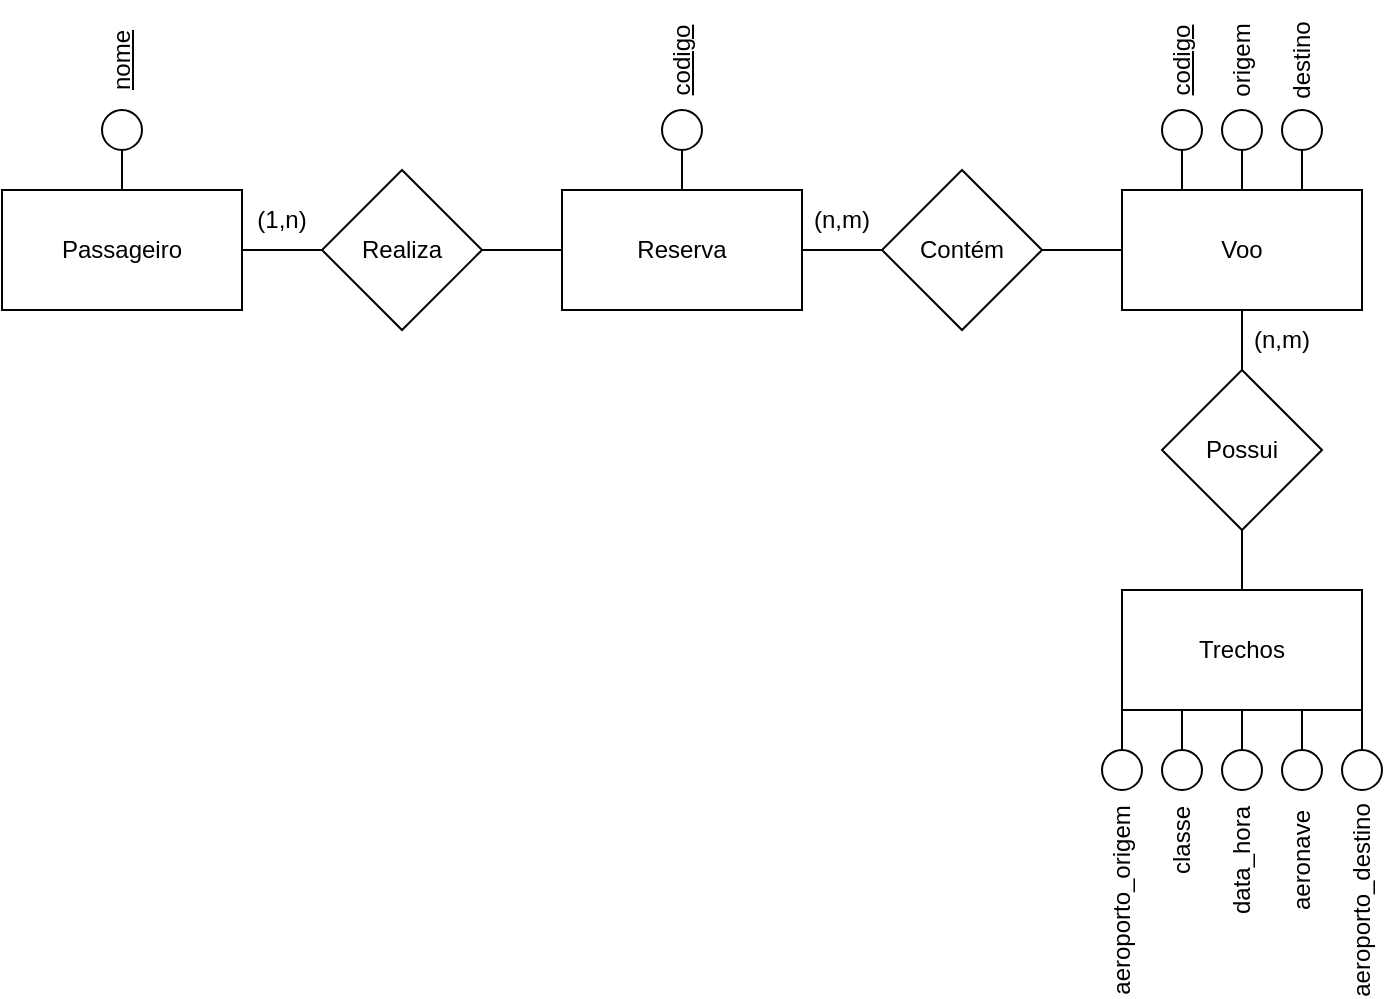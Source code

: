 <mxfile version="17.4.5" type="github">
  <diagram id="SeiWjCj3xW3n_y48EqRE" name="Page-1">
    <mxGraphModel dx="854" dy="386" grid="1" gridSize="10" guides="1" tooltips="1" connect="1" arrows="1" fold="1" page="1" pageScale="1" pageWidth="827" pageHeight="1169" math="0" shadow="0">
      <root>
        <mxCell id="0" />
        <mxCell id="1" parent="0" />
        <mxCell id="oDkGaTkPgl7XhdzMIjuv-1" value="Passageiro" style="rounded=0;whiteSpace=wrap;html=1;" vertex="1" parent="1">
          <mxGeometry x="40" y="190" width="120" height="60" as="geometry" />
        </mxCell>
        <mxCell id="oDkGaTkPgl7XhdzMIjuv-2" value="Realiza" style="rhombus;whiteSpace=wrap;html=1;" vertex="1" parent="1">
          <mxGeometry x="200" y="180" width="80" height="80" as="geometry" />
        </mxCell>
        <mxCell id="oDkGaTkPgl7XhdzMIjuv-3" value="Reserva" style="rounded=0;whiteSpace=wrap;html=1;" vertex="1" parent="1">
          <mxGeometry x="320" y="190" width="120" height="60" as="geometry" />
        </mxCell>
        <mxCell id="oDkGaTkPgl7XhdzMIjuv-4" value="" style="ellipse;whiteSpace=wrap;html=1;aspect=fixed;" vertex="1" parent="1">
          <mxGeometry x="90" y="150" width="20" height="20" as="geometry" />
        </mxCell>
        <mxCell id="oDkGaTkPgl7XhdzMIjuv-5" value="&lt;u&gt;nome&lt;/u&gt;" style="text;html=1;strokeColor=none;fillColor=none;align=center;verticalAlign=middle;whiteSpace=wrap;rounded=0;rotation=-90;" vertex="1" parent="1">
          <mxGeometry x="70" y="110" width="60" height="30" as="geometry" />
        </mxCell>
        <mxCell id="oDkGaTkPgl7XhdzMIjuv-6" value="" style="endArrow=none;html=1;rounded=0;" edge="1" parent="1" source="oDkGaTkPgl7XhdzMIjuv-1" target="oDkGaTkPgl7XhdzMIjuv-4">
          <mxGeometry width="50" height="50" relative="1" as="geometry">
            <mxPoint x="50" y="220" as="sourcePoint" />
            <mxPoint x="100" y="180" as="targetPoint" />
          </mxGeometry>
        </mxCell>
        <mxCell id="oDkGaTkPgl7XhdzMIjuv-7" value="" style="endArrow=none;html=1;rounded=0;" edge="1" parent="1" source="oDkGaTkPgl7XhdzMIjuv-1" target="oDkGaTkPgl7XhdzMIjuv-2">
          <mxGeometry width="50" height="50" relative="1" as="geometry">
            <mxPoint x="160" y="220" as="sourcePoint" />
            <mxPoint x="210" y="170" as="targetPoint" />
          </mxGeometry>
        </mxCell>
        <mxCell id="oDkGaTkPgl7XhdzMIjuv-8" value="" style="endArrow=none;html=1;rounded=0;" edge="1" parent="1" source="oDkGaTkPgl7XhdzMIjuv-2" target="oDkGaTkPgl7XhdzMIjuv-3">
          <mxGeometry width="50" height="50" relative="1" as="geometry">
            <mxPoint x="280" y="220" as="sourcePoint" />
            <mxPoint x="330" y="170" as="targetPoint" />
          </mxGeometry>
        </mxCell>
        <mxCell id="oDkGaTkPgl7XhdzMIjuv-9" value="Contém" style="rhombus;whiteSpace=wrap;html=1;" vertex="1" parent="1">
          <mxGeometry x="480" y="180" width="80" height="80" as="geometry" />
        </mxCell>
        <mxCell id="oDkGaTkPgl7XhdzMIjuv-10" value="Voo" style="rounded=0;whiteSpace=wrap;html=1;" vertex="1" parent="1">
          <mxGeometry x="600" y="190" width="120" height="60" as="geometry" />
        </mxCell>
        <mxCell id="oDkGaTkPgl7XhdzMIjuv-11" value="Possui" style="rhombus;whiteSpace=wrap;html=1;" vertex="1" parent="1">
          <mxGeometry x="620" y="280" width="80" height="80" as="geometry" />
        </mxCell>
        <mxCell id="oDkGaTkPgl7XhdzMIjuv-12" value="Trechos" style="rounded=0;whiteSpace=wrap;html=1;" vertex="1" parent="1">
          <mxGeometry x="600" y="390" width="120" height="60" as="geometry" />
        </mxCell>
        <mxCell id="oDkGaTkPgl7XhdzMIjuv-13" value="" style="endArrow=none;html=1;rounded=0;" edge="1" parent="1" source="oDkGaTkPgl7XhdzMIjuv-3" target="oDkGaTkPgl7XhdzMIjuv-9">
          <mxGeometry width="50" height="50" relative="1" as="geometry">
            <mxPoint x="440" y="220" as="sourcePoint" />
            <mxPoint x="490" y="170" as="targetPoint" />
          </mxGeometry>
        </mxCell>
        <mxCell id="oDkGaTkPgl7XhdzMIjuv-14" value="" style="endArrow=none;html=1;rounded=0;" edge="1" parent="1" source="oDkGaTkPgl7XhdzMIjuv-9" target="oDkGaTkPgl7XhdzMIjuv-10">
          <mxGeometry width="50" height="50" relative="1" as="geometry">
            <mxPoint x="470" y="280" as="sourcePoint" />
            <mxPoint x="510" y="370" as="targetPoint" />
          </mxGeometry>
        </mxCell>
        <mxCell id="oDkGaTkPgl7XhdzMIjuv-15" value="" style="endArrow=none;html=1;rounded=0;" edge="1" parent="1" source="oDkGaTkPgl7XhdzMIjuv-10" target="oDkGaTkPgl7XhdzMIjuv-11">
          <mxGeometry width="50" height="50" relative="1" as="geometry">
            <mxPoint x="580" y="310" as="sourcePoint" />
            <mxPoint x="630" y="260" as="targetPoint" />
          </mxGeometry>
        </mxCell>
        <mxCell id="oDkGaTkPgl7XhdzMIjuv-16" value="" style="endArrow=none;html=1;rounded=0;" edge="1" parent="1" source="oDkGaTkPgl7XhdzMIjuv-11" target="oDkGaTkPgl7XhdzMIjuv-12">
          <mxGeometry width="50" height="50" relative="1" as="geometry">
            <mxPoint x="530" y="410" as="sourcePoint" />
            <mxPoint x="580" y="360" as="targetPoint" />
          </mxGeometry>
        </mxCell>
        <mxCell id="oDkGaTkPgl7XhdzMIjuv-17" value="" style="ellipse;whiteSpace=wrap;html=1;aspect=fixed;" vertex="1" parent="1">
          <mxGeometry x="650" y="150" width="20" height="20" as="geometry" />
        </mxCell>
        <mxCell id="oDkGaTkPgl7XhdzMIjuv-18" value="" style="ellipse;whiteSpace=wrap;html=1;aspect=fixed;" vertex="1" parent="1">
          <mxGeometry x="680" y="150" width="20" height="20" as="geometry" />
        </mxCell>
        <mxCell id="oDkGaTkPgl7XhdzMIjuv-19" value="" style="ellipse;whiteSpace=wrap;html=1;aspect=fixed;" vertex="1" parent="1">
          <mxGeometry x="620" y="150" width="20" height="20" as="geometry" />
        </mxCell>
        <mxCell id="oDkGaTkPgl7XhdzMIjuv-20" value="" style="endArrow=none;html=1;rounded=0;exitX=0.25;exitY=0;exitDx=0;exitDy=0;" edge="1" parent="1" source="oDkGaTkPgl7XhdzMIjuv-10" target="oDkGaTkPgl7XhdzMIjuv-19">
          <mxGeometry width="50" height="50" relative="1" as="geometry">
            <mxPoint x="570" y="230" as="sourcePoint" />
            <mxPoint x="610" y="230" as="targetPoint" />
          </mxGeometry>
        </mxCell>
        <mxCell id="oDkGaTkPgl7XhdzMIjuv-21" value="" style="endArrow=none;html=1;rounded=0;" edge="1" parent="1" source="oDkGaTkPgl7XhdzMIjuv-10" target="oDkGaTkPgl7XhdzMIjuv-17">
          <mxGeometry width="50" height="50" relative="1" as="geometry">
            <mxPoint x="640.0" y="200" as="sourcePoint" />
            <mxPoint x="640.0" y="180" as="targetPoint" />
          </mxGeometry>
        </mxCell>
        <mxCell id="oDkGaTkPgl7XhdzMIjuv-22" value="" style="endArrow=none;html=1;rounded=0;exitX=0.75;exitY=0;exitDx=0;exitDy=0;" edge="1" parent="1" source="oDkGaTkPgl7XhdzMIjuv-10" target="oDkGaTkPgl7XhdzMIjuv-18">
          <mxGeometry width="50" height="50" relative="1" as="geometry">
            <mxPoint x="670.0" y="200" as="sourcePoint" />
            <mxPoint x="670.0" y="180" as="targetPoint" />
          </mxGeometry>
        </mxCell>
        <mxCell id="oDkGaTkPgl7XhdzMIjuv-23" value="&lt;u&gt;codigo&lt;/u&gt;" style="text;html=1;strokeColor=none;fillColor=none;align=center;verticalAlign=middle;whiteSpace=wrap;rounded=0;rotation=-90;" vertex="1" parent="1">
          <mxGeometry x="600" y="110" width="60" height="30" as="geometry" />
        </mxCell>
        <mxCell id="oDkGaTkPgl7XhdzMIjuv-24" value="origem" style="text;html=1;strokeColor=none;fillColor=none;align=center;verticalAlign=middle;whiteSpace=wrap;rounded=0;rotation=-90;" vertex="1" parent="1">
          <mxGeometry x="630" y="110" width="60" height="30" as="geometry" />
        </mxCell>
        <mxCell id="oDkGaTkPgl7XhdzMIjuv-25" value="destino" style="text;html=1;strokeColor=none;fillColor=none;align=center;verticalAlign=middle;whiteSpace=wrap;rounded=0;rotation=-90;" vertex="1" parent="1">
          <mxGeometry x="660" y="110" width="60" height="30" as="geometry" />
        </mxCell>
        <mxCell id="oDkGaTkPgl7XhdzMIjuv-26" value="" style="ellipse;whiteSpace=wrap;html=1;aspect=fixed;" vertex="1" parent="1">
          <mxGeometry x="650" y="470" width="20" height="20" as="geometry" />
        </mxCell>
        <mxCell id="oDkGaTkPgl7XhdzMIjuv-27" value="" style="ellipse;whiteSpace=wrap;html=1;aspect=fixed;" vertex="1" parent="1">
          <mxGeometry x="680" y="470" width="20" height="20" as="geometry" />
        </mxCell>
        <mxCell id="oDkGaTkPgl7XhdzMIjuv-28" value="" style="ellipse;whiteSpace=wrap;html=1;aspect=fixed;" vertex="1" parent="1">
          <mxGeometry x="620" y="470" width="20" height="20" as="geometry" />
        </mxCell>
        <mxCell id="oDkGaTkPgl7XhdzMIjuv-30" value="" style="endArrow=none;html=1;rounded=0;entryX=0.25;entryY=1;entryDx=0;entryDy=0;" edge="1" parent="1" source="oDkGaTkPgl7XhdzMIjuv-28" target="oDkGaTkPgl7XhdzMIjuv-12">
          <mxGeometry width="50" height="50" relative="1" as="geometry">
            <mxPoint x="600" y="510" as="sourcePoint" />
            <mxPoint x="645" y="450" as="targetPoint" />
          </mxGeometry>
        </mxCell>
        <mxCell id="oDkGaTkPgl7XhdzMIjuv-31" value="" style="endArrow=none;html=1;rounded=0;" edge="1" parent="1" source="oDkGaTkPgl7XhdzMIjuv-12" target="oDkGaTkPgl7XhdzMIjuv-26">
          <mxGeometry width="50" height="50" relative="1" as="geometry">
            <mxPoint x="640" y="510" as="sourcePoint" />
            <mxPoint x="690" y="460" as="targetPoint" />
          </mxGeometry>
        </mxCell>
        <mxCell id="oDkGaTkPgl7XhdzMIjuv-32" value="" style="endArrow=none;html=1;rounded=0;exitX=0.75;exitY=1;exitDx=0;exitDy=0;" edge="1" parent="1" source="oDkGaTkPgl7XhdzMIjuv-12" target="oDkGaTkPgl7XhdzMIjuv-27">
          <mxGeometry width="50" height="50" relative="1" as="geometry">
            <mxPoint x="650" y="530" as="sourcePoint" />
            <mxPoint x="700" y="480" as="targetPoint" />
          </mxGeometry>
        </mxCell>
        <mxCell id="oDkGaTkPgl7XhdzMIjuv-33" value="data_hora" style="text;html=1;strokeColor=none;fillColor=none;align=center;verticalAlign=middle;whiteSpace=wrap;rounded=0;rotation=-90;" vertex="1" parent="1">
          <mxGeometry x="630" y="510" width="60" height="30" as="geometry" />
        </mxCell>
        <mxCell id="oDkGaTkPgl7XhdzMIjuv-34" value="aeroporto_destino" style="text;html=1;strokeColor=none;fillColor=none;align=center;verticalAlign=middle;whiteSpace=wrap;rounded=0;rotation=-90;" vertex="1" parent="1">
          <mxGeometry x="690" y="530" width="60" height="30" as="geometry" />
        </mxCell>
        <mxCell id="oDkGaTkPgl7XhdzMIjuv-35" value="aeroporto_origem" style="text;html=1;strokeColor=none;fillColor=none;align=center;verticalAlign=middle;whiteSpace=wrap;rounded=0;rotation=-90;" vertex="1" parent="1">
          <mxGeometry x="570" y="530" width="60" height="30" as="geometry" />
        </mxCell>
        <mxCell id="oDkGaTkPgl7XhdzMIjuv-36" value="" style="ellipse;whiteSpace=wrap;html=1;aspect=fixed;" vertex="1" parent="1">
          <mxGeometry x="590" y="470" width="20" height="20" as="geometry" />
        </mxCell>
        <mxCell id="oDkGaTkPgl7XhdzMIjuv-37" value="" style="ellipse;whiteSpace=wrap;html=1;aspect=fixed;" vertex="1" parent="1">
          <mxGeometry x="710" y="470" width="20" height="20" as="geometry" />
        </mxCell>
        <mxCell id="oDkGaTkPgl7XhdzMIjuv-38" value="" style="endArrow=none;html=1;rounded=0;exitX=0;exitY=1;exitDx=0;exitDy=0;" edge="1" parent="1" source="oDkGaTkPgl7XhdzMIjuv-12" target="oDkGaTkPgl7XhdzMIjuv-36">
          <mxGeometry width="50" height="50" relative="1" as="geometry">
            <mxPoint x="550" y="570" as="sourcePoint" />
            <mxPoint x="600" y="520" as="targetPoint" />
          </mxGeometry>
        </mxCell>
        <mxCell id="oDkGaTkPgl7XhdzMIjuv-39" value="" style="endArrow=none;html=1;rounded=0;entryX=1;entryY=1;entryDx=0;entryDy=0;" edge="1" parent="1" source="oDkGaTkPgl7XhdzMIjuv-37" target="oDkGaTkPgl7XhdzMIjuv-12">
          <mxGeometry width="50" height="50" relative="1" as="geometry">
            <mxPoint x="610.0" y="460" as="sourcePoint" />
            <mxPoint x="610.0" y="480" as="targetPoint" />
          </mxGeometry>
        </mxCell>
        <mxCell id="oDkGaTkPgl7XhdzMIjuv-40" value="classe" style="text;html=1;strokeColor=none;fillColor=none;align=center;verticalAlign=middle;whiteSpace=wrap;rounded=0;rotation=-90;" vertex="1" parent="1">
          <mxGeometry x="600" y="500" width="60" height="30" as="geometry" />
        </mxCell>
        <mxCell id="oDkGaTkPgl7XhdzMIjuv-41" value="aeronave" style="text;html=1;strokeColor=none;fillColor=none;align=center;verticalAlign=middle;whiteSpace=wrap;rounded=0;rotation=-90;" vertex="1" parent="1">
          <mxGeometry x="660" y="510" width="60" height="30" as="geometry" />
        </mxCell>
        <mxCell id="oDkGaTkPgl7XhdzMIjuv-42" value="&lt;u&gt;codigo&lt;/u&gt;" style="text;html=1;strokeColor=none;fillColor=none;align=center;verticalAlign=middle;whiteSpace=wrap;rounded=0;rotation=-90;" vertex="1" parent="1">
          <mxGeometry x="350" y="110" width="60" height="30" as="geometry" />
        </mxCell>
        <mxCell id="oDkGaTkPgl7XhdzMIjuv-43" value="" style="ellipse;whiteSpace=wrap;html=1;aspect=fixed;" vertex="1" parent="1">
          <mxGeometry x="370" y="150" width="20" height="20" as="geometry" />
        </mxCell>
        <mxCell id="oDkGaTkPgl7XhdzMIjuv-44" value="" style="endArrow=none;html=1;rounded=0;" edge="1" parent="1" source="oDkGaTkPgl7XhdzMIjuv-43" target="oDkGaTkPgl7XhdzMIjuv-3">
          <mxGeometry width="50" height="50" relative="1" as="geometry">
            <mxPoint x="340" y="340" as="sourcePoint" />
            <mxPoint x="390" y="290" as="targetPoint" />
          </mxGeometry>
        </mxCell>
        <mxCell id="oDkGaTkPgl7XhdzMIjuv-45" value="(1,n)" style="text;html=1;strokeColor=none;fillColor=none;align=center;verticalAlign=middle;whiteSpace=wrap;rounded=0;" vertex="1" parent="1">
          <mxGeometry x="150" y="190" width="60" height="30" as="geometry" />
        </mxCell>
        <mxCell id="oDkGaTkPgl7XhdzMIjuv-46" value="(n,m)" style="text;html=1;strokeColor=none;fillColor=none;align=center;verticalAlign=middle;whiteSpace=wrap;rounded=0;" vertex="1" parent="1">
          <mxGeometry x="430" y="190" width="60" height="30" as="geometry" />
        </mxCell>
        <mxCell id="oDkGaTkPgl7XhdzMIjuv-47" value="(n,m)" style="text;html=1;strokeColor=none;fillColor=none;align=center;verticalAlign=middle;whiteSpace=wrap;rounded=0;" vertex="1" parent="1">
          <mxGeometry x="650" y="250" width="60" height="30" as="geometry" />
        </mxCell>
      </root>
    </mxGraphModel>
  </diagram>
</mxfile>
